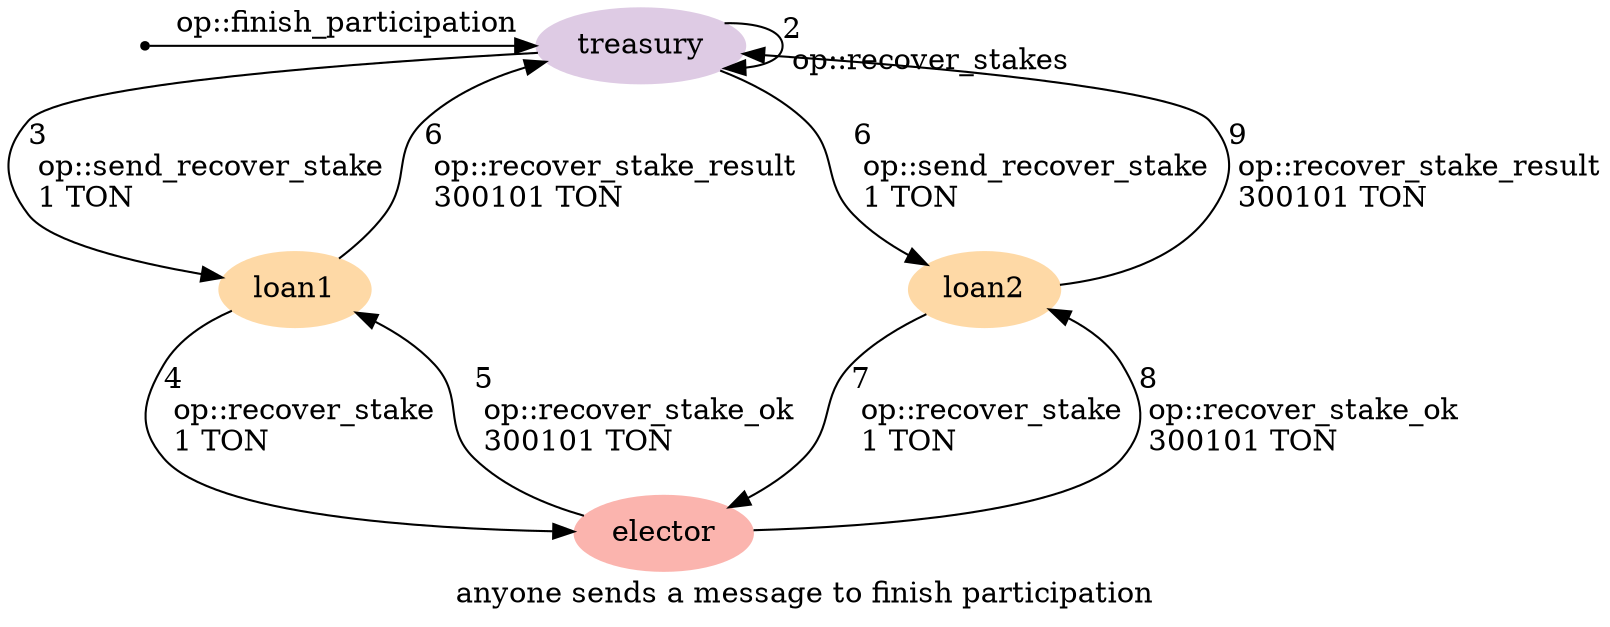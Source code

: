 digraph {
    label="anyone sends a message to finish participation"
    node [ colorscheme=pastel19 style=filled ]

    /* Entities */
    external [ shape=point ]
    treasury [ color=4 ]
    loan1, loan2 [ color=5 ]
    elector [ color=1 ]

    /* Relationships */
    external -> treasury [ label="1\l op::finish_participation\l" ]
    treasury -> treasury [ label="2\l op::recover_stakes\l" ]
    treasury -> loan1 [ label="3\l op::send_recover_stake\l 1 TON\l" ]
    loan1 -> elector [ label="4\l op::recover_stake\l 1 TON\l" ]
    elector -> loan1 [ label="5\l op::recover_stake_ok\l 300101 TON\l" ]
    loan1 -> treasury [ label="6\l op::recover_stake_result\l 300101 TON\l" ]
    treasury -> loan2 [ label="6\l op::send_recover_stake\l 1 TON\l" ]
    loan2 -> elector [ label="7\l op::recover_stake\l 1 TON\l" ]
    elector -> loan2 [ label="8\l op::recover_stake_ok\l 300101 TON\l" ]
    loan2 -> treasury [ label="9\l op::recover_stake_result\l 300101 TON\l"]

    /* Ranks */
    { rank=min external treasury }
    { rank=max elector }
}
